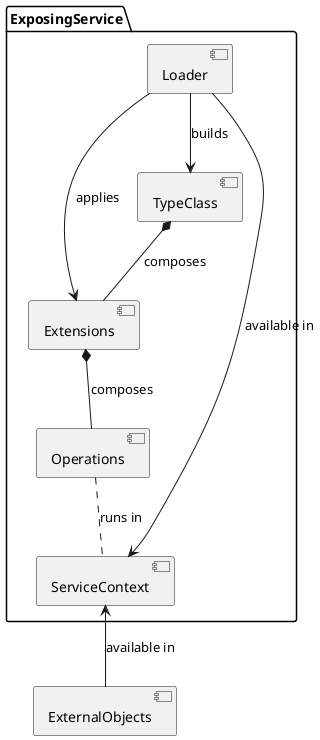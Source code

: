 @startuml

package ExposingService {
    [Loader]
    [Extensions]
    [Operations]
    [TypeClass]

    Loader --> TypeClass : builds
    TypeClass *-- Extensions : composes
    Loader --> Extensions : applies
    Extensions *-- Operations : composes

    [ServiceContext]
    Operations .. ServiceContext : runs in
}

[ExternalObjects]

ServiceContext <-- ExternalObjects : available in
ServiceContext <-- Loader : available in 

@enduml